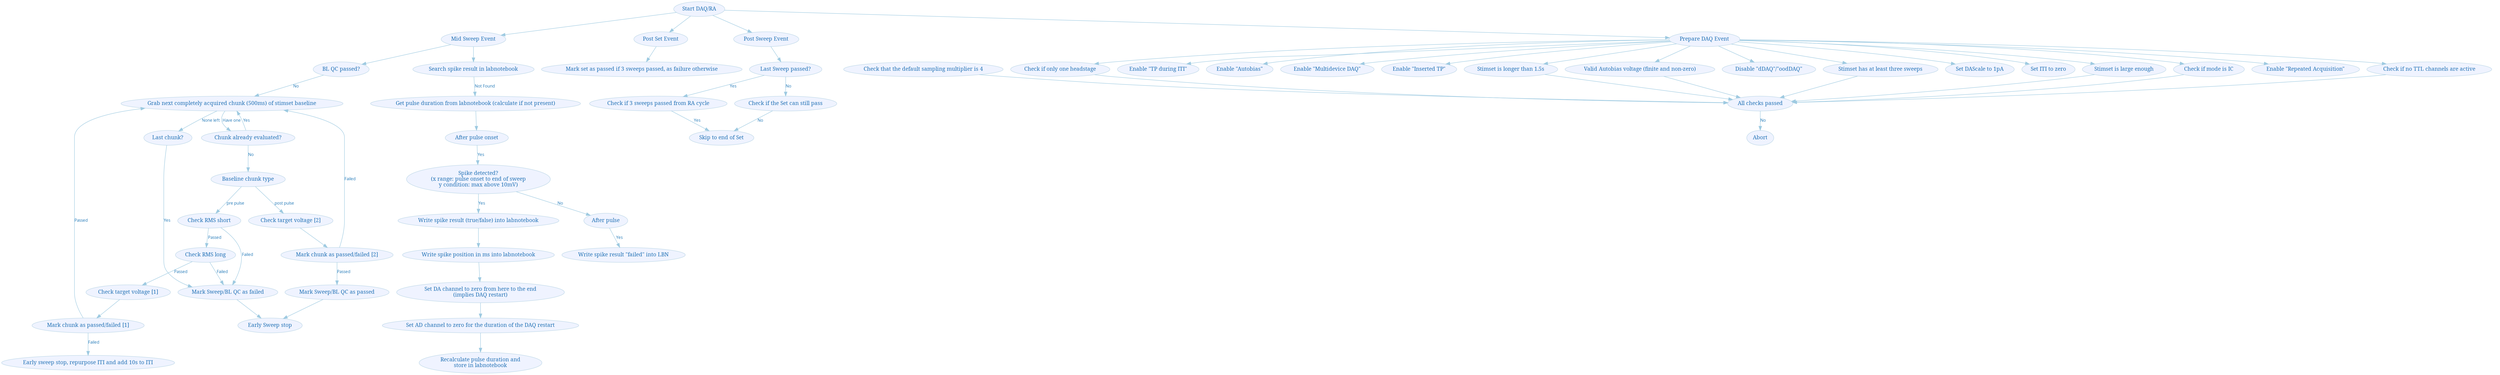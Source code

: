 digraph G {
    fontname="sans-serif";
    ratio="0,01";
    center="true";
    compound="true";
    rank="same";
    penwidth="0.1";
    edge [comment="Wildcard edge",
          fontname="sans-serif",
          fontsize=10,
          colorscheme="blues3",
          color=2,
          fontcolor=3];
    node [fontname="serif",
          fontsize=13,
          fillcolor="1",
          colorscheme="blues4",
          color="2",
          fontcolor="4",
          style="filled"];
    "Start DAQ/RA";
    "Mid Sweep Event";
    "Post Set Event";
    "Post Sweep Event";
    "Start DAQ/RA" -> "Prepare DAQ Event";
    "Start DAQ/RA" -> "Post Set Event";
    "Start DAQ/RA" -> "Post Sweep Event";
    subgraph cluster_preDAQ {
        color="invis";
        edge [comment="Wildcard node added automatic in EG."];
        node [comment="Wildcard node added automatic in EG."];
        "Prepare DAQ Event";
        "Check if only one headstage";
        "Enable \"TP during ITI\"";
        "Enable \"Autobias\"";
        "Enable \"Multidevice DAQ\"";
        "Enable \"Inserted TP\"";
        "Stimset is longer than 1.5s";
        "Valid Autobias voltage (finite and non-zero)";
        "Disable \"dDAQ\"/\"oodDAQ\"";
        "Stimset has at least three sweeps";
        "Set DAScale to 1pA";
        "Set ITI to zero";
        "Stimset is large enough";
        "Check if mode is IC";
        "Enable \"Repeated Acquisition\"";
        "Check if no TTL channels are active";
        "Check that the default sampling multiplier is 4";
        "All checks passed";
        "Abort";
        "Prepare DAQ Event" -> "Enable \"Autobias\"";
        "Prepare DAQ Event" -> "Enable \"Inserted TP\"";
        "Prepare DAQ Event" -> "Enable \"TP during ITI\"";
        "Prepare DAQ Event" -> "Valid Autobias voltage (finite and non-zero)";
        "Prepare DAQ Event" -> "Enable \"Multidevice DAQ\"";
        "Prepare DAQ Event" -> "Disable \"dDAQ\"/\"oodDAQ\"";
        "Prepare DAQ Event" -> "Stimset is longer than 1.5s";
        "Prepare DAQ Event" -> "Check if only one headstage";
        "Prepare DAQ Event" -> "Set ITI to zero";
        "Prepare DAQ Event" -> "Set DAScale to 1pA";
        "Prepare DAQ Event" -> "Stimset has at least three sweeps";
        "Prepare DAQ Event" -> "Stimset is large enough";
        "Prepare DAQ Event" -> "Check if mode is IC";
        "Prepare DAQ Event" -> "Enable \"Repeated Acquisition\"";
        "Prepare DAQ Event" -> "Check if no TTL channels are active";
        "Stimset has at least three sweeps" -> "All checks passed";
        "Check if only one headstage" -> "All checks passed";
        "Stimset is longer than 1.5s" -> "All checks passed";
        "Valid Autobias voltage (finite and non-zero)" -> "All checks passed";
        "Stimset is large enough" -> "All checks passed";
        "Check if mode is IC" -> "All checks passed";
        "Check if no TTL channels are active" -> "All checks passed";
        "Check that the default sampling multiplier is 4" -> "All checks passed";
        "All checks passed" -> "Abort"  [label="No"];
    }

    "Start DAQ/RA" -> "Mid Sweep Event";
    "Mark set as passed if 3 sweeps passed, as failure otherwise";
    "Post Set Event" -> "Mark set as passed if 3 sweeps passed, as failure otherwise";
    "Last Sweep passed?";
    "Check if 3 sweeps passed from RA cycle";
    "Skip to end of Set";
    "Post Sweep Event" -> "Last Sweep passed?";
    "Last Sweep passed?" -> "Check if 3 sweeps passed from RA cycle"  [label="Yes"];
    "Check if 3 sweeps passed from RA cycle" -> "Skip to end of Set"  [label="Yes"];
    "Check if the Set can still pass";
    "Last Sweep passed?" -> "Check if the Set can still pass"  [label="No"];
    "Check if the Set can still pass" -> "Skip to end of Set"  [label="No"];
    "BL QC passed?";
    "Mid Sweep Event" -> "BL QC passed?";
    "Grab next completely acquired chunk (500ms) of stimset baseline";
    "BL QC passed?" -> "Grab next completely acquired chunk (500ms) of stimset baseline"  [label="No"];
    "Baseline chunk type";
    "Chunk already evaluated?";
    "Grab next completely acquired chunk (500ms) of stimset baseline" -> "Chunk already evaluated?"  [label="Have one"];
    "Grab next completely acquired chunk (500ms) of stimset baseline" -> "Last chunk?"  [label="None left"];
    "Last chunk?" -> "Mark Sweep/BL QC as failed"  [label="Yes"];
    "Chunk already evaluated?" -> "Grab next completely acquired chunk (500ms) of stimset baseline"  [label="Yes"];
    "Chunk already evaluated?" -> "Baseline chunk type"  [label="No"];
    "Check RMS short";
    "Check RMS long";
    "Check target voltage [1]";
    "Check target voltage [2]";
    "Baseline chunk type" -> "Check RMS short"  [label="pre pulse"];
    "Check RMS short" -> "Check RMS long"  [label="Passed"];
    "Mark Sweep/BL QC as passed";
    "Mark Sweep/BL QC as failed";
    "Check RMS short" -> "Mark Sweep/BL QC as failed"  [label="Failed"];
    "Check RMS long" -> "Mark Sweep/BL QC as failed"  [label="Failed"];
    "Check RMS long" -> "Check target voltage [1]"  [label="Passed"];
    "Mark chunk as passed/failed [1]";
    "Check target voltage [1]" -> "Mark chunk as passed/failed [1]";
    "Early sweep stop, repurpose ITI and add 10s to ITI";
    "Mark chunk as passed/failed [1]" -> "Early sweep stop, repurpose ITI and add 10s to ITI"  [label="Failed"];
    "Baseline chunk type" -> "Check target voltage [2]"  [label="post pulse"];
    "Check target voltage [2]" -> "Mark chunk as passed/failed [2]";
    "Mark chunk as passed/failed [2]" -> "Grab next completely acquired chunk (500ms) of stimset baseline"  [label="Failed"];
    "Mark chunk as passed/failed [2]" -> "Mark Sweep/BL QC as passed"  [label="Passed"];
    "Mark Sweep/BL QC as passed" -> "Early Sweep stop";
    "Mark Sweep/BL QC as failed" -> "Early Sweep stop";
    "Mark chunk as passed/failed [1]" -> "Grab next completely acquired chunk (500ms) of stimset baseline"  [label="Passed"];
    "Search spike result in labnotebook";
    "Search spike result in labnotebook" -> "Get pulse duration from labnotebook (calculate if not present)"  [label="Not Found"];
    "Mid Sweep Event" -> "Search spike result in labnotebook";
    "After pulse onset";
    "Get pulse duration from labnotebook (calculate if not present)" -> "After pulse onset";
    "Spike detected?\n(x range: pulse onset to end of sweep\ny condition: max above 10mV)";
    "Spike detected?\n(x range: pulse onset to end of sweep\ny condition: max above 10mV)" -> "After pulse"  [label="No"];
    "After pulse" -> "Write spike result \"failed\" into LBN"  [label="Yes"];
    "After pulse onset" -> "Spike detected?\n(x range: pulse onset to end of sweep\ny condition: max above 10mV)"  [label="Yes"];
    "Write spike result (true/false) into labnotebook";
    "Spike detected?\n(x range: pulse onset to end of sweep\ny condition: max above 10mV)" -> "Write spike result (true/false) into labnotebook"  [label="Yes"];
    "Write spike position in ms into labnotebook";
    "Set DA channel to zero from here to the end\n(implies DAQ restart)";
    "Write spike position in ms into labnotebook" -> "Set DA channel to zero from here to the end\n(implies DAQ restart)";
    "Set AD channel to zero for the duration of the DAQ restart";
    "Set DA channel to zero from here to the end\n(implies DAQ restart)" -> "Set AD channel to zero for the duration of the DAQ restart";
    "Recalculate pulse duration and\nstore in labnotebook";
    "Set AD channel to zero for the duration of the DAQ restart" -> "Recalculate pulse duration and\nstore in labnotebook";
    "Write spike result (true/false) into labnotebook" -> "Write spike position in ms into labnotebook";
}
